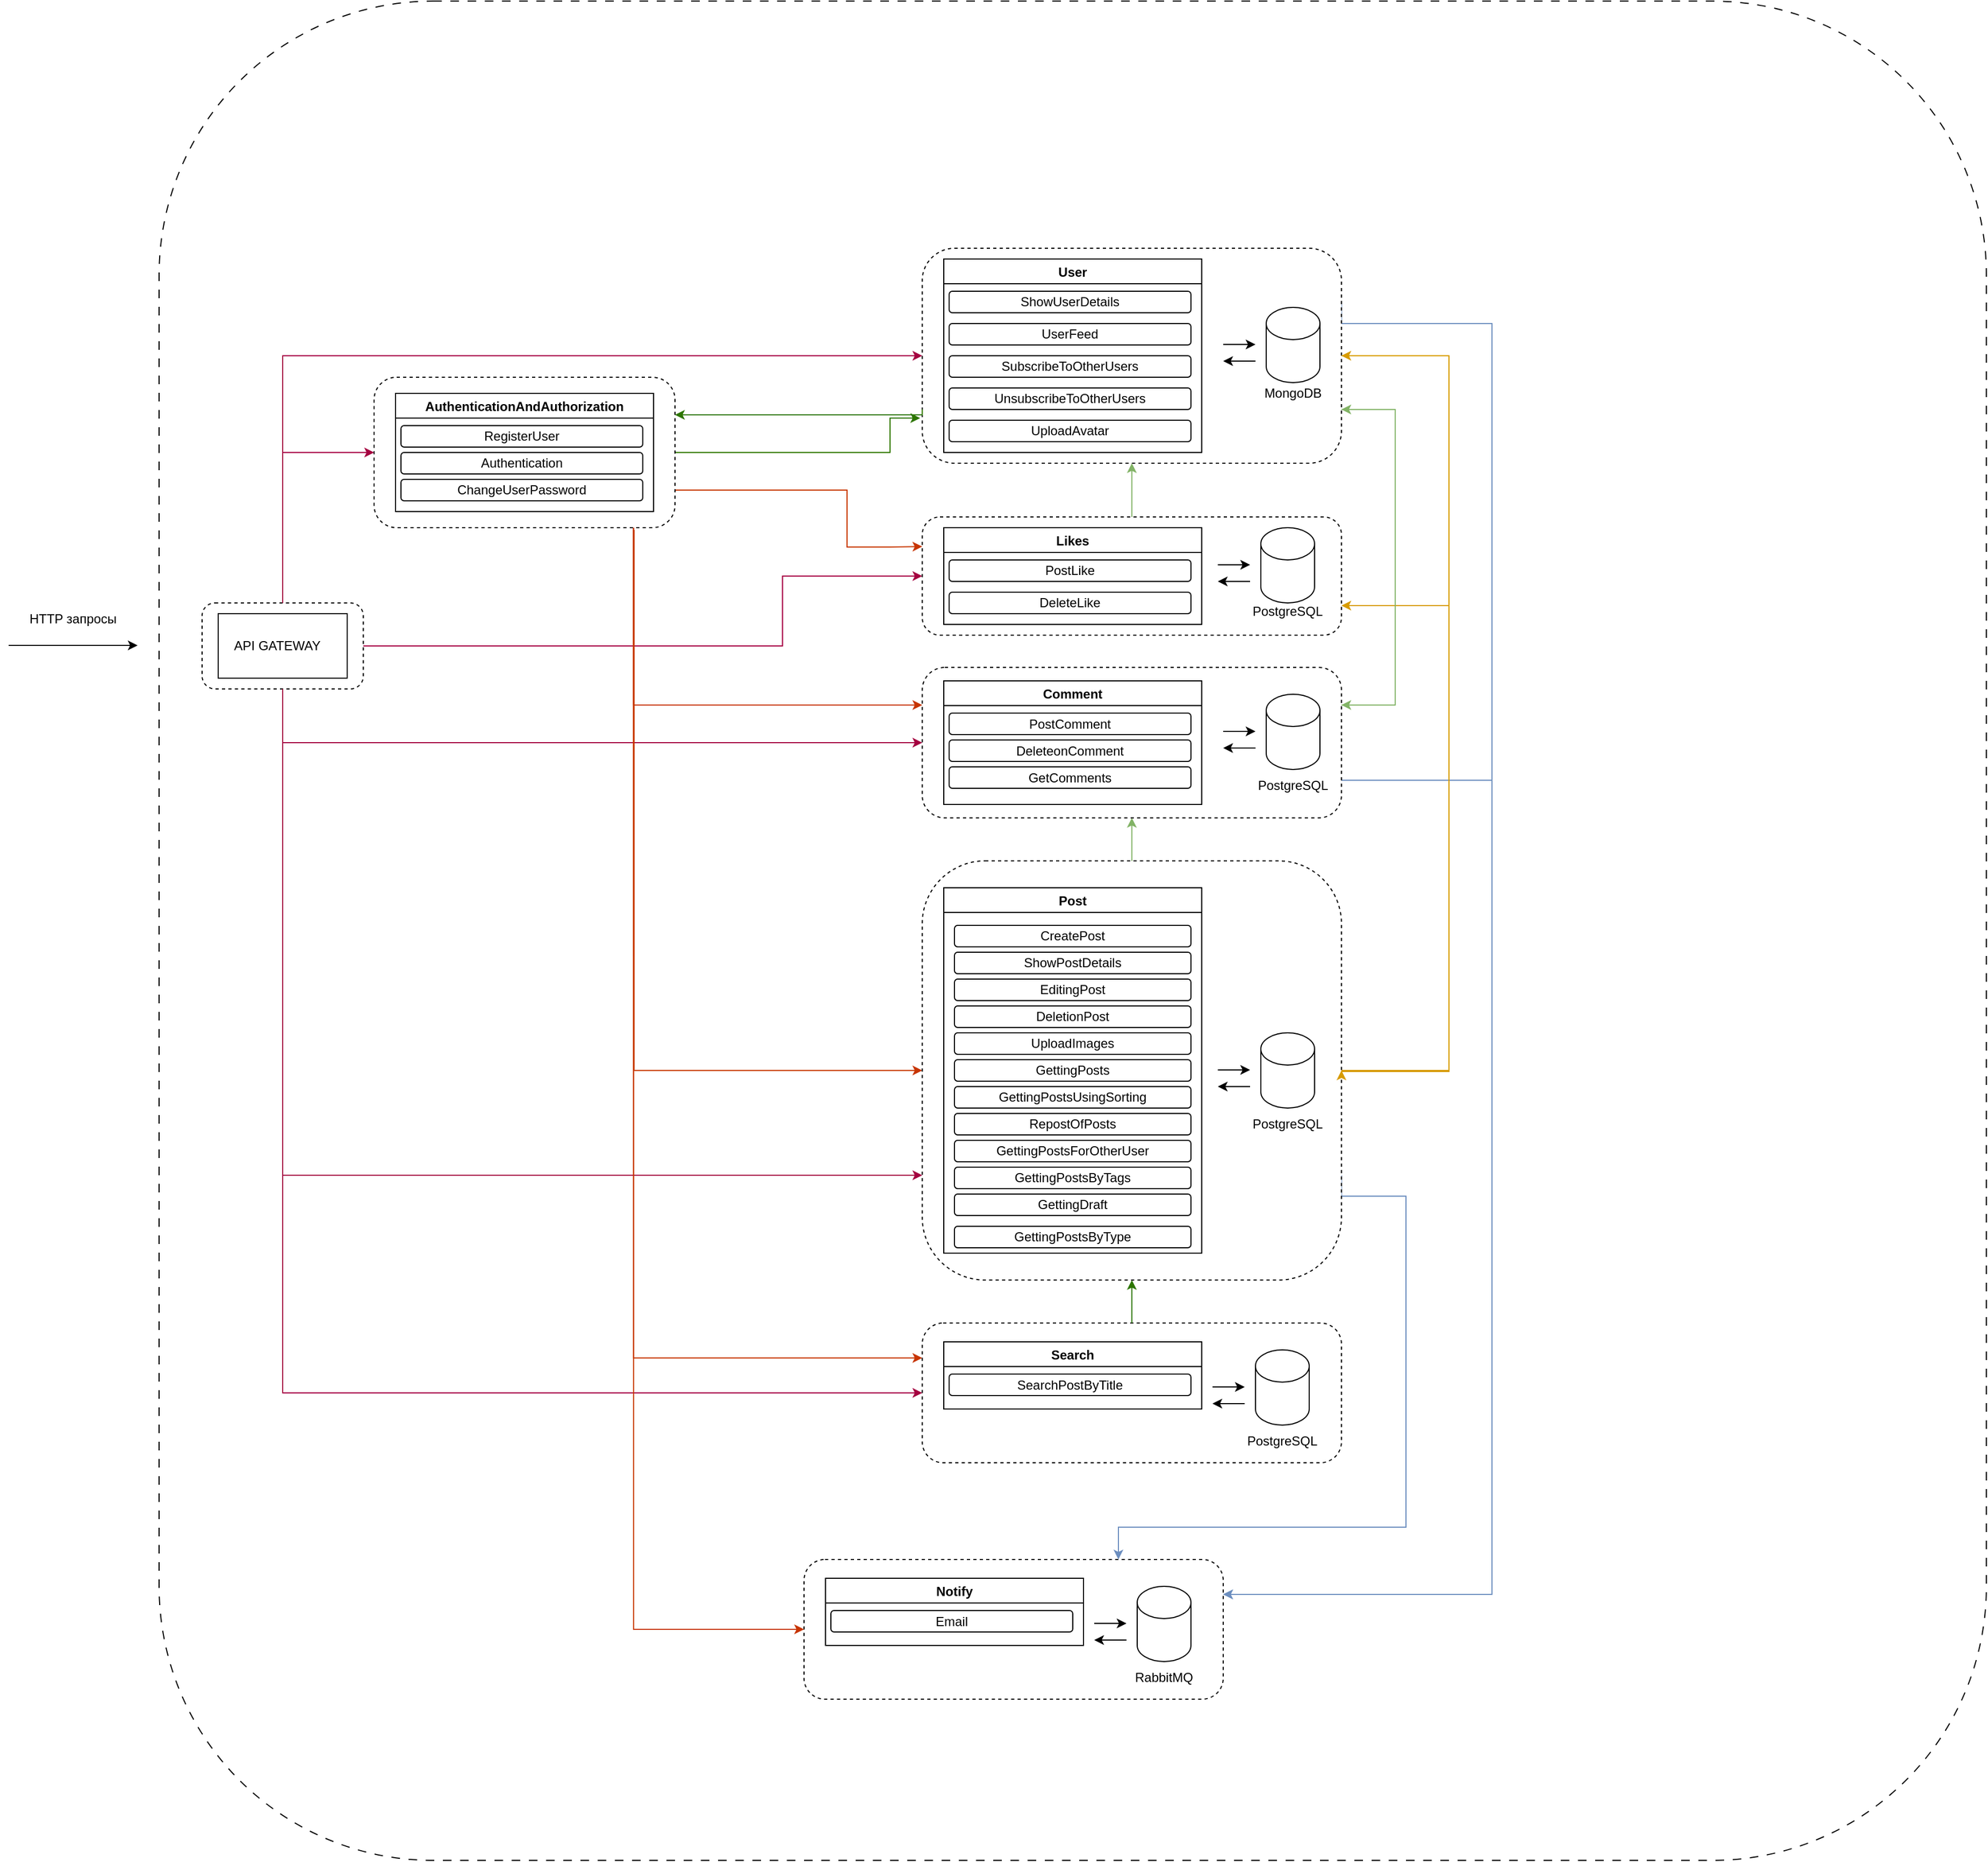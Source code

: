 <mxfile version="21.6.1" type="device">
  <diagram name="Страница 1" id="yI9zd2pT9esUjkgYPhoz">
    <mxGraphModel dx="1272" dy="843" grid="1" gridSize="10" guides="1" tooltips="1" connect="1" arrows="1" fold="1" page="1" pageScale="4" pageWidth="827" pageHeight="1169" math="0" shadow="0">
      <root>
        <mxCell id="0" />
        <mxCell id="1" parent="0" />
        <mxCell id="9OwBvTJ7RTWJVoX8R5Mj-106" value="" style="rounded=1;whiteSpace=wrap;html=1;dashed=1;dashPattern=8 8;" parent="1" vertex="1">
          <mxGeometry x="180" y="10" width="1700" height="1730" as="geometry" />
        </mxCell>
        <mxCell id="V9B4uRtNzhAgs2MjrMtX-153" value="" style="group" parent="1" vertex="1" connectable="0">
          <mxGeometry x="40" y="580" width="120" height="30" as="geometry" />
        </mxCell>
        <mxCell id="V9B4uRtNzhAgs2MjrMtX-4" value="" style="endArrow=classic;html=1;rounded=0;" parent="V9B4uRtNzhAgs2MjrMtX-153" edge="1">
          <mxGeometry width="50" height="50" relative="1" as="geometry">
            <mxPoint y="29.5" as="sourcePoint" />
            <mxPoint x="120" y="29.5" as="targetPoint" />
            <Array as="points" />
          </mxGeometry>
        </mxCell>
        <mxCell id="V9B4uRtNzhAgs2MjrMtX-154" style="edgeStyle=orthogonalEdgeStyle;rounded=0;orthogonalLoop=1;jettySize=auto;html=1;exitX=0.5;exitY=1;exitDx=0;exitDy=0;" parent="1" edge="1">
          <mxGeometry relative="1" as="geometry">
            <mxPoint x="625" y="1230" as="sourcePoint" />
            <mxPoint x="625" y="1230" as="targetPoint" />
          </mxGeometry>
        </mxCell>
        <mxCell id="V9B4uRtNzhAgs2MjrMtX-6" value="HTTP запросы" style="text;html=1;strokeColor=none;fillColor=none;align=center;verticalAlign=middle;whiteSpace=wrap;rounded=0;" parent="1" vertex="1">
          <mxGeometry x="50" y="570" width="100" height="30" as="geometry" />
        </mxCell>
        <mxCell id="9OwBvTJ7RTWJVoX8R5Mj-148" style="edgeStyle=orthogonalEdgeStyle;rounded=0;orthogonalLoop=1;jettySize=auto;html=1;exitX=0.5;exitY=0;exitDx=0;exitDy=0;entryX=0.5;entryY=1;entryDx=0;entryDy=0;fillColor=#d5e8d4;strokeColor=#82b366;" parent="1" source="9OwBvTJ7RTWJVoX8R5Mj-32" target="9OwBvTJ7RTWJVoX8R5Mj-17" edge="1">
          <mxGeometry relative="1" as="geometry" />
        </mxCell>
        <mxCell id="9OwBvTJ7RTWJVoX8R5Mj-142" style="edgeStyle=orthogonalEdgeStyle;rounded=0;orthogonalLoop=1;jettySize=auto;html=1;exitX=0.5;exitY=0;exitDx=0;exitDy=0;entryX=0.5;entryY=1;entryDx=0;entryDy=0;fillColor=#d5e8d4;strokeColor=#82b366;" parent="1" source="9OwBvTJ7RTWJVoX8R5Mj-70" target="9OwBvTJ7RTWJVoX8R5Mj-49" edge="1">
          <mxGeometry relative="1" as="geometry" />
        </mxCell>
        <mxCell id="9OwBvTJ7RTWJVoX8R5Mj-145" style="edgeStyle=orthogonalEdgeStyle;rounded=0;orthogonalLoop=1;jettySize=auto;html=1;exitX=1;exitY=0.5;exitDx=0;exitDy=0;entryX=1;entryY=0.75;entryDx=0;entryDy=0;fillColor=#ffe6cc;strokeColor=#d79b00;" parent="1" source="9OwBvTJ7RTWJVoX8R5Mj-70" target="9OwBvTJ7RTWJVoX8R5Mj-32" edge="1">
          <mxGeometry relative="1" as="geometry">
            <Array as="points">
              <mxPoint x="1380" y="1005" />
              <mxPoint x="1380" y="572" />
            </Array>
          </mxGeometry>
        </mxCell>
        <mxCell id="9OwBvTJ7RTWJVoX8R5Mj-105" value="" style="group" parent="1" vertex="1" connectable="0">
          <mxGeometry x="890" y="1240" width="390" height="130" as="geometry" />
        </mxCell>
        <mxCell id="9OwBvTJ7RTWJVoX8R5Mj-60" value="" style="rounded=1;whiteSpace=wrap;html=1;dashed=1;" parent="9OwBvTJ7RTWJVoX8R5Mj-105" vertex="1">
          <mxGeometry width="390" height="130" as="geometry" />
        </mxCell>
        <mxCell id="9OwBvTJ7RTWJVoX8R5Mj-61" value="Search" style="swimlane;" parent="9OwBvTJ7RTWJVoX8R5Mj-105" vertex="1">
          <mxGeometry x="20" y="17.5" width="240" height="62.5" as="geometry" />
        </mxCell>
        <mxCell id="9OwBvTJ7RTWJVoX8R5Mj-62" value="SearchPostByTitle" style="rounded=1;whiteSpace=wrap;html=1;" parent="9OwBvTJ7RTWJVoX8R5Mj-61" vertex="1">
          <mxGeometry x="5" y="30" width="225" height="20" as="geometry" />
        </mxCell>
        <mxCell id="9OwBvTJ7RTWJVoX8R5Mj-65" value="" style="endArrow=classic;html=1;rounded=0;" parent="9OwBvTJ7RTWJVoX8R5Mj-105" edge="1">
          <mxGeometry width="50" height="50" relative="1" as="geometry">
            <mxPoint x="300" y="75" as="sourcePoint" />
            <mxPoint x="270" y="75" as="targetPoint" />
          </mxGeometry>
        </mxCell>
        <mxCell id="9OwBvTJ7RTWJVoX8R5Mj-66" value="" style="shape=cylinder3;whiteSpace=wrap;html=1;boundedLbl=1;backgroundOutline=1;size=15;" parent="9OwBvTJ7RTWJVoX8R5Mj-105" vertex="1">
          <mxGeometry x="310" y="25" width="50" height="70" as="geometry" />
        </mxCell>
        <mxCell id="9OwBvTJ7RTWJVoX8R5Mj-67" value="" style="endArrow=classic;html=1;rounded=0;" parent="9OwBvTJ7RTWJVoX8R5Mj-105" edge="1">
          <mxGeometry width="50" height="50" relative="1" as="geometry">
            <mxPoint x="270" y="59.5" as="sourcePoint" />
            <mxPoint x="300" y="59.5" as="targetPoint" />
            <Array as="points">
              <mxPoint x="280" y="59.5" />
            </Array>
          </mxGeometry>
        </mxCell>
        <mxCell id="9OwBvTJ7RTWJVoX8R5Mj-68" value="PostgreSQL" style="text;html=1;strokeColor=none;fillColor=none;align=center;verticalAlign=middle;whiteSpace=wrap;rounded=0;" parent="9OwBvTJ7RTWJVoX8R5Mj-105" vertex="1">
          <mxGeometry x="305" y="95" width="60" height="30" as="geometry" />
        </mxCell>
        <mxCell id="9OwBvTJ7RTWJVoX8R5Mj-104" style="edgeStyle=orthogonalEdgeStyle;rounded=0;orthogonalLoop=1;jettySize=auto;html=1;exitX=0.5;exitY=1;exitDx=0;exitDy=0;" parent="9OwBvTJ7RTWJVoX8R5Mj-105" source="9OwBvTJ7RTWJVoX8R5Mj-60" target="9OwBvTJ7RTWJVoX8R5Mj-60" edge="1">
          <mxGeometry relative="1" as="geometry" />
        </mxCell>
        <mxCell id="9OwBvTJ7RTWJVoX8R5Mj-107" value="" style="group" parent="1" vertex="1" connectable="0">
          <mxGeometry x="220" y="570" width="150" height="80" as="geometry" />
        </mxCell>
        <mxCell id="V9B4uRtNzhAgs2MjrMtX-8" value="" style="rounded=1;whiteSpace=wrap;html=1;dashed=1;strokeColor=default;" parent="9OwBvTJ7RTWJVoX8R5Mj-107" vertex="1">
          <mxGeometry width="150" height="80" as="geometry" />
        </mxCell>
        <mxCell id="V9B4uRtNzhAgs2MjrMtX-7" value="" style="rounded=0;whiteSpace=wrap;html=1;perimeterSpacing=0;" parent="9OwBvTJ7RTWJVoX8R5Mj-107" vertex="1">
          <mxGeometry x="15" y="10" width="120" height="60" as="geometry" />
        </mxCell>
        <mxCell id="V9B4uRtNzhAgs2MjrMtX-9" value="API GATEWAY" style="text;html=1;strokeColor=none;fillColor=none;align=center;verticalAlign=middle;whiteSpace=wrap;rounded=0;" parent="9OwBvTJ7RTWJVoX8R5Mj-107" vertex="1">
          <mxGeometry x="15" y="25" width="110" height="30" as="geometry" />
        </mxCell>
        <mxCell id="9OwBvTJ7RTWJVoX8R5Mj-108" style="edgeStyle=orthogonalEdgeStyle;rounded=0;orthogonalLoop=1;jettySize=auto;html=1;exitX=0.5;exitY=0;exitDx=0;exitDy=0;entryX=0;entryY=0.5;entryDx=0;entryDy=0;fillColor=#d80073;strokeColor=#A50040;" parent="1" source="V9B4uRtNzhAgs2MjrMtX-8" target="9OwBvTJ7RTWJVoX8R5Mj-2" edge="1">
          <mxGeometry relative="1" as="geometry" />
        </mxCell>
        <mxCell id="9OwBvTJ7RTWJVoX8R5Mj-109" style="edgeStyle=orthogonalEdgeStyle;rounded=0;orthogonalLoop=1;jettySize=auto;html=1;exitX=0.5;exitY=0;exitDx=0;exitDy=0;entryX=0;entryY=0.5;entryDx=0;entryDy=0;fillColor=#d80073;strokeColor=#A50040;" parent="1" source="V9B4uRtNzhAgs2MjrMtX-8" target="9OwBvTJ7RTWJVoX8R5Mj-17" edge="1">
          <mxGeometry relative="1" as="geometry" />
        </mxCell>
        <mxCell id="9OwBvTJ7RTWJVoX8R5Mj-110" style="edgeStyle=orthogonalEdgeStyle;rounded=0;orthogonalLoop=1;jettySize=auto;html=1;exitX=1;exitY=0.5;exitDx=0;exitDy=0;entryX=0;entryY=0.5;entryDx=0;entryDy=0;fillColor=#d80073;strokeColor=#A50040;" parent="1" source="V9B4uRtNzhAgs2MjrMtX-8" target="9OwBvTJ7RTWJVoX8R5Mj-32" edge="1">
          <mxGeometry relative="1" as="geometry">
            <Array as="points">
              <mxPoint x="760" y="610" />
              <mxPoint x="760" y="545" />
            </Array>
          </mxGeometry>
        </mxCell>
        <mxCell id="9OwBvTJ7RTWJVoX8R5Mj-111" style="edgeStyle=orthogonalEdgeStyle;rounded=0;orthogonalLoop=1;jettySize=auto;html=1;exitX=0.5;exitY=1;exitDx=0;exitDy=0;entryX=0;entryY=0.5;entryDx=0;entryDy=0;fillColor=#d80073;strokeColor=#A50040;" parent="1" source="V9B4uRtNzhAgs2MjrMtX-8" target="9OwBvTJ7RTWJVoX8R5Mj-49" edge="1">
          <mxGeometry relative="1" as="geometry" />
        </mxCell>
        <mxCell id="9OwBvTJ7RTWJVoX8R5Mj-112" style="edgeStyle=orthogonalEdgeStyle;rounded=0;orthogonalLoop=1;jettySize=auto;html=1;exitX=0.5;exitY=1;exitDx=0;exitDy=0;entryX=0;entryY=0.75;entryDx=0;entryDy=0;fillColor=#d80073;strokeColor=#A50040;" parent="1" source="V9B4uRtNzhAgs2MjrMtX-8" target="9OwBvTJ7RTWJVoX8R5Mj-70" edge="1">
          <mxGeometry relative="1" as="geometry" />
        </mxCell>
        <mxCell id="9OwBvTJ7RTWJVoX8R5Mj-113" style="edgeStyle=orthogonalEdgeStyle;rounded=0;orthogonalLoop=1;jettySize=auto;html=1;exitX=0.5;exitY=1;exitDx=0;exitDy=0;entryX=0;entryY=0.5;entryDx=0;entryDy=0;fillColor=#d80073;strokeColor=#A50040;" parent="1" source="V9B4uRtNzhAgs2MjrMtX-8" target="9OwBvTJ7RTWJVoX8R5Mj-60" edge="1">
          <mxGeometry relative="1" as="geometry" />
        </mxCell>
        <mxCell id="9OwBvTJ7RTWJVoX8R5Mj-115" value="" style="group" parent="1" vertex="1" connectable="0">
          <mxGeometry x="780" y="1460" width="390" height="130" as="geometry" />
        </mxCell>
        <mxCell id="9OwBvTJ7RTWJVoX8R5Mj-116" value="" style="rounded=1;whiteSpace=wrap;html=1;dashed=1;" parent="9OwBvTJ7RTWJVoX8R5Mj-115" vertex="1">
          <mxGeometry width="390" height="130" as="geometry" />
        </mxCell>
        <mxCell id="9OwBvTJ7RTWJVoX8R5Mj-117" value="Notify" style="swimlane;" parent="9OwBvTJ7RTWJVoX8R5Mj-115" vertex="1">
          <mxGeometry x="20" y="17.5" width="240" height="62.5" as="geometry" />
        </mxCell>
        <mxCell id="9OwBvTJ7RTWJVoX8R5Mj-118" value="Email" style="rounded=1;whiteSpace=wrap;html=1;" parent="9OwBvTJ7RTWJVoX8R5Mj-117" vertex="1">
          <mxGeometry x="5" y="30" width="225" height="20" as="geometry" />
        </mxCell>
        <mxCell id="9OwBvTJ7RTWJVoX8R5Mj-119" value="" style="endArrow=classic;html=1;rounded=0;" parent="9OwBvTJ7RTWJVoX8R5Mj-115" edge="1">
          <mxGeometry width="50" height="50" relative="1" as="geometry">
            <mxPoint x="300" y="75" as="sourcePoint" />
            <mxPoint x="270" y="75" as="targetPoint" />
          </mxGeometry>
        </mxCell>
        <mxCell id="9OwBvTJ7RTWJVoX8R5Mj-120" value="" style="shape=cylinder3;whiteSpace=wrap;html=1;boundedLbl=1;backgroundOutline=1;size=15;" parent="9OwBvTJ7RTWJVoX8R5Mj-115" vertex="1">
          <mxGeometry x="310" y="25" width="50" height="70" as="geometry" />
        </mxCell>
        <mxCell id="9OwBvTJ7RTWJVoX8R5Mj-121" value="" style="endArrow=classic;html=1;rounded=0;" parent="9OwBvTJ7RTWJVoX8R5Mj-115" edge="1">
          <mxGeometry width="50" height="50" relative="1" as="geometry">
            <mxPoint x="270" y="59.5" as="sourcePoint" />
            <mxPoint x="300" y="59.5" as="targetPoint" />
            <Array as="points">
              <mxPoint x="280" y="59.5" />
            </Array>
          </mxGeometry>
        </mxCell>
        <mxCell id="9OwBvTJ7RTWJVoX8R5Mj-122" value="RabbitMQ" style="text;html=1;strokeColor=none;fillColor=none;align=center;verticalAlign=middle;whiteSpace=wrap;rounded=0;" parent="9OwBvTJ7RTWJVoX8R5Mj-115" vertex="1">
          <mxGeometry x="305" y="95" width="60" height="30" as="geometry" />
        </mxCell>
        <mxCell id="9OwBvTJ7RTWJVoX8R5Mj-123" style="edgeStyle=orthogonalEdgeStyle;rounded=0;orthogonalLoop=1;jettySize=auto;html=1;exitX=0.5;exitY=1;exitDx=0;exitDy=0;" parent="9OwBvTJ7RTWJVoX8R5Mj-115" source="9OwBvTJ7RTWJVoX8R5Mj-116" target="9OwBvTJ7RTWJVoX8R5Mj-116" edge="1">
          <mxGeometry relative="1" as="geometry" />
        </mxCell>
        <mxCell id="9OwBvTJ7RTWJVoX8R5Mj-126" style="edgeStyle=orthogonalEdgeStyle;rounded=0;orthogonalLoop=1;jettySize=auto;html=1;exitX=1;exitY=0.75;exitDx=0;exitDy=0;entryX=0;entryY=0.25;entryDx=0;entryDy=0;fillColor=#fa6800;strokeColor=#C73500;" parent="1" source="9OwBvTJ7RTWJVoX8R5Mj-2" target="9OwBvTJ7RTWJVoX8R5Mj-32" edge="1">
          <mxGeometry relative="1" as="geometry">
            <Array as="points">
              <mxPoint x="820" y="465" />
              <mxPoint x="820" y="518" />
              <mxPoint x="860" y="518" />
            </Array>
          </mxGeometry>
        </mxCell>
        <mxCell id="9OwBvTJ7RTWJVoX8R5Mj-127" style="edgeStyle=orthogonalEdgeStyle;rounded=0;orthogonalLoop=1;jettySize=auto;html=1;exitX=0.862;exitY=0.998;exitDx=0;exitDy=0;entryX=0;entryY=0.25;entryDx=0;entryDy=0;exitPerimeter=0;fillColor=#fa6800;strokeColor=#C73500;" parent="1" source="9OwBvTJ7RTWJVoX8R5Mj-2" target="9OwBvTJ7RTWJVoX8R5Mj-49" edge="1">
          <mxGeometry relative="1" as="geometry">
            <Array as="points">
              <mxPoint x="621" y="665" />
            </Array>
          </mxGeometry>
        </mxCell>
        <mxCell id="9OwBvTJ7RTWJVoX8R5Mj-129" style="edgeStyle=orthogonalEdgeStyle;rounded=0;orthogonalLoop=1;jettySize=auto;html=1;exitX=0.864;exitY=1.014;exitDx=0;exitDy=0;entryX=0;entryY=0.5;entryDx=0;entryDy=0;exitPerimeter=0;fillColor=#fa6800;strokeColor=#C73500;" parent="1" source="9OwBvTJ7RTWJVoX8R5Mj-2" target="9OwBvTJ7RTWJVoX8R5Mj-70" edge="1">
          <mxGeometry relative="1" as="geometry">
            <Array as="points">
              <mxPoint x="622" y="1005" />
            </Array>
          </mxGeometry>
        </mxCell>
        <mxCell id="9OwBvTJ7RTWJVoX8R5Mj-131" style="edgeStyle=orthogonalEdgeStyle;rounded=0;orthogonalLoop=1;jettySize=auto;html=1;exitX=0.862;exitY=0.998;exitDx=0;exitDy=0;entryX=0;entryY=0.25;entryDx=0;entryDy=0;fillColor=#fa6800;strokeColor=#C73500;exitPerimeter=0;" parent="1" source="9OwBvTJ7RTWJVoX8R5Mj-2" target="9OwBvTJ7RTWJVoX8R5Mj-60" edge="1">
          <mxGeometry relative="1" as="geometry">
            <Array as="points">
              <mxPoint x="621" y="1272" />
            </Array>
          </mxGeometry>
        </mxCell>
        <mxCell id="9OwBvTJ7RTWJVoX8R5Mj-132" style="edgeStyle=orthogonalEdgeStyle;rounded=0;orthogonalLoop=1;jettySize=auto;html=1;exitX=0.862;exitY=0.998;exitDx=0;exitDy=0;entryX=0;entryY=0.5;entryDx=0;entryDy=0;exitPerimeter=0;fillColor=#fa6800;strokeColor=#C73500;" parent="1" source="9OwBvTJ7RTWJVoX8R5Mj-2" target="9OwBvTJ7RTWJVoX8R5Mj-116" edge="1">
          <mxGeometry relative="1" as="geometry">
            <Array as="points">
              <mxPoint x="621" y="1525" />
            </Array>
          </mxGeometry>
        </mxCell>
        <mxCell id="9OwBvTJ7RTWJVoX8R5Mj-138" style="edgeStyle=orthogonalEdgeStyle;rounded=0;orthogonalLoop=1;jettySize=auto;html=1;exitX=1;exitY=0.25;exitDx=0;exitDy=0;entryX=1;entryY=0.25;entryDx=0;entryDy=0;fillColor=#dae8fc;strokeColor=#6c8ebf;" parent="1" source="9OwBvTJ7RTWJVoX8R5Mj-17" edge="1" target="9OwBvTJ7RTWJVoX8R5Mj-116">
          <mxGeometry relative="1" as="geometry">
            <mxPoint x="920" y="1520" as="targetPoint" />
            <Array as="points">
              <mxPoint x="1280" y="310" />
              <mxPoint x="1420" y="310" />
              <mxPoint x="1420" y="1493" />
            </Array>
          </mxGeometry>
        </mxCell>
        <mxCell id="9OwBvTJ7RTWJVoX8R5Mj-147" style="edgeStyle=orthogonalEdgeStyle;rounded=0;orthogonalLoop=1;jettySize=auto;html=1;exitX=1;exitY=0.75;exitDx=0;exitDy=0;entryX=1;entryY=0.25;entryDx=0;entryDy=0;fillColor=#dae8fc;strokeColor=#6c8ebf;" parent="1" source="9OwBvTJ7RTWJVoX8R5Mj-49" target="9OwBvTJ7RTWJVoX8R5Mj-116" edge="1">
          <mxGeometry relative="1" as="geometry">
            <Array as="points">
              <mxPoint x="1420" y="735" />
              <mxPoint x="1420" y="1493" />
            </Array>
          </mxGeometry>
        </mxCell>
        <mxCell id="9OwBvTJ7RTWJVoX8R5Mj-151" style="edgeStyle=orthogonalEdgeStyle;rounded=0;orthogonalLoop=1;jettySize=auto;html=1;exitX=1;exitY=0.75;exitDx=0;exitDy=0;entryX=0.75;entryY=0;entryDx=0;entryDy=0;fillColor=#dae8fc;strokeColor=#6c8ebf;" parent="1" source="9OwBvTJ7RTWJVoX8R5Mj-70" target="9OwBvTJ7RTWJVoX8R5Mj-116" edge="1">
          <mxGeometry relative="1" as="geometry">
            <mxPoint x="920" y="1460" as="targetPoint" />
            <Array as="points">
              <mxPoint x="1280" y="1122" />
              <mxPoint x="1340" y="1122" />
              <mxPoint x="1340" y="1430" />
              <mxPoint x="1073" y="1430" />
            </Array>
          </mxGeometry>
        </mxCell>
        <mxCell id="9OwBvTJ7RTWJVoX8R5Mj-140" style="edgeStyle=orthogonalEdgeStyle;rounded=0;orthogonalLoop=1;jettySize=auto;html=1;exitX=1;exitY=0.5;exitDx=0;exitDy=0;entryX=-0.005;entryY=0.79;entryDx=0;entryDy=0;entryPerimeter=0;fillColor=#60a917;strokeColor=#2D7600;" parent="1" source="9OwBvTJ7RTWJVoX8R5Mj-2" target="9OwBvTJ7RTWJVoX8R5Mj-17" edge="1">
          <mxGeometry relative="1" as="geometry">
            <Array as="points">
              <mxPoint x="860" y="430" />
              <mxPoint x="860" y="398" />
            </Array>
          </mxGeometry>
        </mxCell>
        <mxCell id="9OwBvTJ7RTWJVoX8R5Mj-94" value="" style="group" parent="1" vertex="1" connectable="0">
          <mxGeometry x="380" y="360" width="390" height="140" as="geometry" />
        </mxCell>
        <mxCell id="9OwBvTJ7RTWJVoX8R5Mj-2" value="" style="rounded=1;whiteSpace=wrap;html=1;dashed=1;" parent="9OwBvTJ7RTWJVoX8R5Mj-94" vertex="1">
          <mxGeometry width="280" height="140" as="geometry" />
        </mxCell>
        <mxCell id="9OwBvTJ7RTWJVoX8R5Mj-3" value="AuthenticationAndAuthorization" style="swimlane;" parent="9OwBvTJ7RTWJVoX8R5Mj-94" vertex="1">
          <mxGeometry x="20" y="15" width="240" height="110" as="geometry" />
        </mxCell>
        <mxCell id="9OwBvTJ7RTWJVoX8R5Mj-4" value="RegisterUser" style="rounded=1;whiteSpace=wrap;html=1;" parent="9OwBvTJ7RTWJVoX8R5Mj-3" vertex="1">
          <mxGeometry x="5" y="30" width="225" height="20" as="geometry" />
        </mxCell>
        <mxCell id="9OwBvTJ7RTWJVoX8R5Mj-5" value="Authentication" style="rounded=1;whiteSpace=wrap;html=1;" parent="9OwBvTJ7RTWJVoX8R5Mj-3" vertex="1">
          <mxGeometry x="5" y="55" width="225" height="20" as="geometry" />
        </mxCell>
        <mxCell id="9OwBvTJ7RTWJVoX8R5Mj-7" value="ChangeUserPassword" style="rounded=1;whiteSpace=wrap;html=1;" parent="9OwBvTJ7RTWJVoX8R5Mj-3" vertex="1">
          <mxGeometry x="5" y="80" width="225" height="20" as="geometry" />
        </mxCell>
        <mxCell id="9OwBvTJ7RTWJVoX8R5Mj-98" value="" style="group" parent="1" vertex="1" connectable="0">
          <mxGeometry x="870" y="240" width="410" height="200" as="geometry" />
        </mxCell>
        <mxCell id="9OwBvTJ7RTWJVoX8R5Mj-17" value="" style="rounded=1;whiteSpace=wrap;html=1;dashed=1;" parent="9OwBvTJ7RTWJVoX8R5Mj-98" vertex="1">
          <mxGeometry x="20" width="390" height="200" as="geometry" />
        </mxCell>
        <mxCell id="9OwBvTJ7RTWJVoX8R5Mj-24" value="UserFeed" style="rounded=1;whiteSpace=wrap;html=1;" parent="9OwBvTJ7RTWJVoX8R5Mj-98" vertex="1">
          <mxGeometry x="45" y="70" width="225" height="20" as="geometry" />
        </mxCell>
        <mxCell id="9OwBvTJ7RTWJVoX8R5Mj-25" value="SubscribeToOtherUsers" style="rounded=1;whiteSpace=wrap;html=1;" parent="9OwBvTJ7RTWJVoX8R5Mj-98" vertex="1">
          <mxGeometry x="45" y="100" width="225" height="20" as="geometry" />
        </mxCell>
        <mxCell id="9OwBvTJ7RTWJVoX8R5Mj-27" value="" style="endArrow=classic;html=1;rounded=0;" parent="9OwBvTJ7RTWJVoX8R5Mj-98" edge="1">
          <mxGeometry width="50" height="50" relative="1" as="geometry">
            <mxPoint x="330" y="105" as="sourcePoint" />
            <mxPoint x="300" y="105" as="targetPoint" />
          </mxGeometry>
        </mxCell>
        <mxCell id="9OwBvTJ7RTWJVoX8R5Mj-28" value="" style="shape=cylinder3;whiteSpace=wrap;html=1;boundedLbl=1;backgroundOutline=1;size=15;" parent="9OwBvTJ7RTWJVoX8R5Mj-98" vertex="1">
          <mxGeometry x="340" y="55" width="50" height="70" as="geometry" />
        </mxCell>
        <mxCell id="9OwBvTJ7RTWJVoX8R5Mj-29" value="MongoDB" style="text;html=1;strokeColor=none;fillColor=none;align=center;verticalAlign=middle;whiteSpace=wrap;rounded=0;" parent="9OwBvTJ7RTWJVoX8R5Mj-98" vertex="1">
          <mxGeometry x="335" y="120" width="60" height="30" as="geometry" />
        </mxCell>
        <mxCell id="9OwBvTJ7RTWJVoX8R5Mj-30" value="" style="endArrow=classic;html=1;rounded=0;" parent="9OwBvTJ7RTWJVoX8R5Mj-98" edge="1">
          <mxGeometry width="50" height="50" relative="1" as="geometry">
            <mxPoint x="300" y="89.5" as="sourcePoint" />
            <mxPoint x="330" y="89.5" as="targetPoint" />
            <Array as="points">
              <mxPoint x="310" y="89.5" />
            </Array>
          </mxGeometry>
        </mxCell>
        <mxCell id="9OwBvTJ7RTWJVoX8R5Mj-18" value="User" style="swimlane;container=0;" parent="9OwBvTJ7RTWJVoX8R5Mj-98" vertex="1">
          <mxGeometry x="40" y="10" width="240" height="180" as="geometry" />
        </mxCell>
        <mxCell id="9OwBvTJ7RTWJVoX8R5Mj-21" value="ShowUserDetails" style="rounded=1;whiteSpace=wrap;html=1;" parent="9OwBvTJ7RTWJVoX8R5Mj-98" vertex="1">
          <mxGeometry x="45" y="40" width="225" height="20" as="geometry" />
        </mxCell>
        <mxCell id="9OwBvTJ7RTWJVoX8R5Mj-23" value="UploadAvatar" style="rounded=1;whiteSpace=wrap;html=1;" parent="9OwBvTJ7RTWJVoX8R5Mj-98" vertex="1">
          <mxGeometry x="45" y="160" width="225" height="20" as="geometry" />
        </mxCell>
        <mxCell id="9OwBvTJ7RTWJVoX8R5Mj-26" value="UnsubscribeToOtherUsers" style="rounded=1;whiteSpace=wrap;html=1;container=0;" parent="9OwBvTJ7RTWJVoX8R5Mj-98" vertex="1">
          <mxGeometry x="45" y="130" width="225" height="20" as="geometry" />
        </mxCell>
        <mxCell id="9OwBvTJ7RTWJVoX8R5Mj-153" value="" style="group" parent="1" vertex="1" connectable="0">
          <mxGeometry x="890" y="490" width="390" height="110" as="geometry" />
        </mxCell>
        <mxCell id="9OwBvTJ7RTWJVoX8R5Mj-32" value="" style="rounded=1;whiteSpace=wrap;html=1;dashed=1;" parent="9OwBvTJ7RTWJVoX8R5Mj-153" vertex="1">
          <mxGeometry width="390" height="110" as="geometry" />
        </mxCell>
        <mxCell id="9OwBvTJ7RTWJVoX8R5Mj-33" value="Likes" style="swimlane;" parent="9OwBvTJ7RTWJVoX8R5Mj-153" vertex="1">
          <mxGeometry x="20" y="10" width="240" height="90" as="geometry" />
        </mxCell>
        <mxCell id="9OwBvTJ7RTWJVoX8R5Mj-46" value="PostLike" style="rounded=1;whiteSpace=wrap;html=1;" parent="9OwBvTJ7RTWJVoX8R5Mj-33" vertex="1">
          <mxGeometry x="5" y="30" width="225" height="20" as="geometry" />
        </mxCell>
        <mxCell id="9OwBvTJ7RTWJVoX8R5Mj-47" value="DeleteLike" style="rounded=1;whiteSpace=wrap;html=1;" parent="9OwBvTJ7RTWJVoX8R5Mj-33" vertex="1">
          <mxGeometry x="5" y="60" width="225" height="20" as="geometry" />
        </mxCell>
        <mxCell id="9OwBvTJ7RTWJVoX8R5Mj-42" value="" style="endArrow=classic;html=1;rounded=0;" parent="9OwBvTJ7RTWJVoX8R5Mj-153" edge="1">
          <mxGeometry width="50" height="50" relative="1" as="geometry">
            <mxPoint x="305" y="60" as="sourcePoint" />
            <mxPoint x="275" y="60" as="targetPoint" />
          </mxGeometry>
        </mxCell>
        <mxCell id="9OwBvTJ7RTWJVoX8R5Mj-43" value="" style="shape=cylinder3;whiteSpace=wrap;html=1;boundedLbl=1;backgroundOutline=1;size=15;" parent="9OwBvTJ7RTWJVoX8R5Mj-153" vertex="1">
          <mxGeometry x="315" y="10" width="50" height="70" as="geometry" />
        </mxCell>
        <mxCell id="9OwBvTJ7RTWJVoX8R5Mj-44" value="PostgreSQL" style="text;html=1;strokeColor=none;fillColor=none;align=center;verticalAlign=middle;whiteSpace=wrap;rounded=0;" parent="9OwBvTJ7RTWJVoX8R5Mj-153" vertex="1">
          <mxGeometry x="310" y="70" width="60" height="35" as="geometry" />
        </mxCell>
        <mxCell id="9OwBvTJ7RTWJVoX8R5Mj-45" value="" style="endArrow=classic;html=1;rounded=0;" parent="9OwBvTJ7RTWJVoX8R5Mj-153" edge="1">
          <mxGeometry width="50" height="50" relative="1" as="geometry">
            <mxPoint x="275" y="44.5" as="sourcePoint" />
            <mxPoint x="305" y="44.5" as="targetPoint" />
            <Array as="points">
              <mxPoint x="285" y="44.5" />
            </Array>
          </mxGeometry>
        </mxCell>
        <mxCell id="9OwBvTJ7RTWJVoX8R5Mj-154" value="" style="group" parent="1" vertex="1" connectable="0">
          <mxGeometry x="890" y="630" width="390" height="140" as="geometry" />
        </mxCell>
        <mxCell id="9OwBvTJ7RTWJVoX8R5Mj-49" value="" style="rounded=1;whiteSpace=wrap;html=1;dashed=1;" parent="9OwBvTJ7RTWJVoX8R5Mj-154" vertex="1">
          <mxGeometry width="390" height="140" as="geometry" />
        </mxCell>
        <mxCell id="9OwBvTJ7RTWJVoX8R5Mj-50" value="Comment" style="swimlane;" parent="9OwBvTJ7RTWJVoX8R5Mj-154" vertex="1">
          <mxGeometry x="20" y="12.5" width="240" height="115" as="geometry" />
        </mxCell>
        <mxCell id="9OwBvTJ7RTWJVoX8R5Mj-51" value="PostComment" style="rounded=1;whiteSpace=wrap;html=1;" parent="9OwBvTJ7RTWJVoX8R5Mj-50" vertex="1">
          <mxGeometry x="5" y="30" width="225" height="20" as="geometry" />
        </mxCell>
        <mxCell id="9OwBvTJ7RTWJVoX8R5Mj-52" value="DeleteonComment" style="rounded=1;whiteSpace=wrap;html=1;" parent="9OwBvTJ7RTWJVoX8R5Mj-50" vertex="1">
          <mxGeometry x="5" y="55" width="225" height="20" as="geometry" />
        </mxCell>
        <mxCell id="9OwBvTJ7RTWJVoX8R5Mj-53" value="GetComments" style="rounded=1;whiteSpace=wrap;html=1;" parent="9OwBvTJ7RTWJVoX8R5Mj-50" vertex="1">
          <mxGeometry x="5" y="80" width="225" height="20" as="geometry" />
        </mxCell>
        <mxCell id="9OwBvTJ7RTWJVoX8R5Mj-54" value="" style="endArrow=classic;html=1;rounded=0;" parent="9OwBvTJ7RTWJVoX8R5Mj-154" edge="1">
          <mxGeometry width="50" height="50" relative="1" as="geometry">
            <mxPoint x="310" y="75" as="sourcePoint" />
            <mxPoint x="280" y="75" as="targetPoint" />
          </mxGeometry>
        </mxCell>
        <mxCell id="9OwBvTJ7RTWJVoX8R5Mj-55" value="" style="shape=cylinder3;whiteSpace=wrap;html=1;boundedLbl=1;backgroundOutline=1;size=15;" parent="9OwBvTJ7RTWJVoX8R5Mj-154" vertex="1">
          <mxGeometry x="320" y="25" width="50" height="70" as="geometry" />
        </mxCell>
        <mxCell id="9OwBvTJ7RTWJVoX8R5Mj-56" value="" style="endArrow=classic;html=1;rounded=0;" parent="9OwBvTJ7RTWJVoX8R5Mj-154" edge="1">
          <mxGeometry width="50" height="50" relative="1" as="geometry">
            <mxPoint x="280" y="59.5" as="sourcePoint" />
            <mxPoint x="310" y="59.5" as="targetPoint" />
            <Array as="points">
              <mxPoint x="290" y="59.5" />
            </Array>
          </mxGeometry>
        </mxCell>
        <mxCell id="9OwBvTJ7RTWJVoX8R5Mj-57" value="PostgreSQL" style="text;html=1;strokeColor=none;fillColor=none;align=center;verticalAlign=middle;whiteSpace=wrap;rounded=0;" parent="9OwBvTJ7RTWJVoX8R5Mj-154" vertex="1">
          <mxGeometry x="315" y="95" width="60.0" height="30" as="geometry" />
        </mxCell>
        <mxCell id="9OwBvTJ7RTWJVoX8R5Mj-103" style="edgeStyle=orthogonalEdgeStyle;rounded=0;orthogonalLoop=1;jettySize=auto;html=1;exitX=0.5;exitY=1;exitDx=0;exitDy=0;" parent="9OwBvTJ7RTWJVoX8R5Mj-154" source="9OwBvTJ7RTWJVoX8R5Mj-49" target="9OwBvTJ7RTWJVoX8R5Mj-49" edge="1">
          <mxGeometry relative="1" as="geometry" />
        </mxCell>
        <mxCell id="9OwBvTJ7RTWJVoX8R5Mj-156" value="" style="group" parent="1" vertex="1" connectable="0">
          <mxGeometry x="890" y="810" width="390" height="390" as="geometry" />
        </mxCell>
        <mxCell id="9OwBvTJ7RTWJVoX8R5Mj-70" value="" style="rounded=1;whiteSpace=wrap;html=1;dashed=1;" parent="9OwBvTJ7RTWJVoX8R5Mj-156" vertex="1">
          <mxGeometry width="390" height="390" as="geometry" />
        </mxCell>
        <mxCell id="9OwBvTJ7RTWJVoX8R5Mj-71" value="Post" style="swimlane;" parent="9OwBvTJ7RTWJVoX8R5Mj-156" vertex="1">
          <mxGeometry x="20" y="25" width="240" height="340" as="geometry" />
        </mxCell>
        <mxCell id="9OwBvTJ7RTWJVoX8R5Mj-85" value="GettingPostsUsingSorting" style="rounded=1;whiteSpace=wrap;html=1;" parent="9OwBvTJ7RTWJVoX8R5Mj-71" vertex="1">
          <mxGeometry x="10" y="185" width="220" height="20" as="geometry" />
        </mxCell>
        <mxCell id="9OwBvTJ7RTWJVoX8R5Mj-89" value="GettingPostsForOtherUser" style="rounded=1;whiteSpace=wrap;html=1;" parent="9OwBvTJ7RTWJVoX8R5Mj-71" vertex="1">
          <mxGeometry x="10" y="235" width="220" height="20" as="geometry" />
        </mxCell>
        <mxCell id="9OwBvTJ7RTWJVoX8R5Mj-72" value="CreatePost" style="rounded=1;whiteSpace=wrap;html=1;" parent="9OwBvTJ7RTWJVoX8R5Mj-156" vertex="1">
          <mxGeometry x="30" y="60" width="220" height="20" as="geometry" />
        </mxCell>
        <mxCell id="9OwBvTJ7RTWJVoX8R5Mj-73" value="ShowPostDetails" style="rounded=1;whiteSpace=wrap;html=1;" parent="9OwBvTJ7RTWJVoX8R5Mj-156" vertex="1">
          <mxGeometry x="30" y="85" width="220" height="20" as="geometry" />
        </mxCell>
        <mxCell id="9OwBvTJ7RTWJVoX8R5Mj-74" value="" style="endArrow=classic;html=1;rounded=0;" parent="9OwBvTJ7RTWJVoX8R5Mj-156" edge="1">
          <mxGeometry width="50" height="50" relative="1" as="geometry">
            <mxPoint x="305" y="210" as="sourcePoint" />
            <mxPoint x="275" y="210" as="targetPoint" />
          </mxGeometry>
        </mxCell>
        <mxCell id="9OwBvTJ7RTWJVoX8R5Mj-75" value="" style="shape=cylinder3;whiteSpace=wrap;html=1;boundedLbl=1;backgroundOutline=1;size=15;" parent="9OwBvTJ7RTWJVoX8R5Mj-156" vertex="1">
          <mxGeometry x="315" y="160" width="50" height="70" as="geometry" />
        </mxCell>
        <mxCell id="9OwBvTJ7RTWJVoX8R5Mj-76" value="" style="endArrow=classic;html=1;rounded=0;" parent="9OwBvTJ7RTWJVoX8R5Mj-156" edge="1">
          <mxGeometry width="50" height="50" relative="1" as="geometry">
            <mxPoint x="275" y="194.5" as="sourcePoint" />
            <mxPoint x="305" y="194.5" as="targetPoint" />
            <Array as="points">
              <mxPoint x="285" y="194.5" />
            </Array>
          </mxGeometry>
        </mxCell>
        <mxCell id="9OwBvTJ7RTWJVoX8R5Mj-77" value="PostgreSQL" style="text;html=1;strokeColor=none;fillColor=none;align=center;verticalAlign=middle;whiteSpace=wrap;rounded=0;" parent="9OwBvTJ7RTWJVoX8R5Mj-156" vertex="1">
          <mxGeometry x="310" y="230" width="60" height="30" as="geometry" />
        </mxCell>
        <mxCell id="9OwBvTJ7RTWJVoX8R5Mj-78" value="EditingPost" style="rounded=1;whiteSpace=wrap;html=1;" parent="9OwBvTJ7RTWJVoX8R5Mj-156" vertex="1">
          <mxGeometry x="30" y="110" width="220" height="20" as="geometry" />
        </mxCell>
        <mxCell id="9OwBvTJ7RTWJVoX8R5Mj-79" value="DeletionPost" style="rounded=1;whiteSpace=wrap;html=1;" parent="9OwBvTJ7RTWJVoX8R5Mj-156" vertex="1">
          <mxGeometry x="30" y="135" width="220" height="20" as="geometry" />
        </mxCell>
        <mxCell id="9OwBvTJ7RTWJVoX8R5Mj-80" value="UploadImages" style="rounded=1;whiteSpace=wrap;html=1;" parent="9OwBvTJ7RTWJVoX8R5Mj-156" vertex="1">
          <mxGeometry x="30" y="160" width="220" height="20" as="geometry" />
        </mxCell>
        <mxCell id="9OwBvTJ7RTWJVoX8R5Mj-84" value="GettingPosts" style="rounded=1;whiteSpace=wrap;html=1;" parent="9OwBvTJ7RTWJVoX8R5Mj-156" vertex="1">
          <mxGeometry x="30" y="185" width="220" height="20" as="geometry" />
        </mxCell>
        <mxCell id="9OwBvTJ7RTWJVoX8R5Mj-86" value="RepostOfPosts" style="rounded=1;whiteSpace=wrap;html=1;" parent="9OwBvTJ7RTWJVoX8R5Mj-156" vertex="1">
          <mxGeometry x="30" y="235" width="220" height="20" as="geometry" />
        </mxCell>
        <mxCell id="9OwBvTJ7RTWJVoX8R5Mj-87" value="GettingPostsByTags" style="rounded=1;whiteSpace=wrap;html=1;" parent="9OwBvTJ7RTWJVoX8R5Mj-156" vertex="1">
          <mxGeometry x="30" y="285" width="220" height="20" as="geometry" />
        </mxCell>
        <mxCell id="9OwBvTJ7RTWJVoX8R5Mj-90" value="GettingDraft" style="rounded=1;whiteSpace=wrap;html=1;" parent="9OwBvTJ7RTWJVoX8R5Mj-156" vertex="1">
          <mxGeometry x="30" y="310" width="220" height="20" as="geometry" />
        </mxCell>
        <mxCell id="9OwBvTJ7RTWJVoX8R5Mj-91" value="GettingPostsByType" style="rounded=1;whiteSpace=wrap;html=1;" parent="9OwBvTJ7RTWJVoX8R5Mj-156" vertex="1">
          <mxGeometry x="30" y="340" width="220" height="20" as="geometry" />
        </mxCell>
        <mxCell id="9OwBvTJ7RTWJVoX8R5Mj-157" style="edgeStyle=orthogonalEdgeStyle;rounded=0;orthogonalLoop=1;jettySize=auto;html=1;exitX=0;exitY=0.75;exitDx=0;exitDy=0;entryX=1;entryY=0.25;entryDx=0;entryDy=0;fillColor=#60a917;strokeColor=#2D7600;" parent="1" source="9OwBvTJ7RTWJVoX8R5Mj-17" edge="1" target="9OwBvTJ7RTWJVoX8R5Mj-2">
          <mxGeometry relative="1" as="geometry">
            <mxPoint x="770" y="390" as="targetPoint" />
            <Array as="points">
              <mxPoint x="890" y="395" />
            </Array>
          </mxGeometry>
        </mxCell>
        <mxCell id="3Dr8wY84JihMAh3BOTui-1" style="edgeStyle=orthogonalEdgeStyle;rounded=0;orthogonalLoop=1;jettySize=auto;html=1;exitX=1;exitY=0.5;exitDx=0;exitDy=0;entryX=1;entryY=0.5;entryDx=0;entryDy=0;fillColor=#ffe6cc;strokeColor=#d79b00;" edge="1" parent="1" source="9OwBvTJ7RTWJVoX8R5Mj-17" target="9OwBvTJ7RTWJVoX8R5Mj-70">
          <mxGeometry relative="1" as="geometry">
            <Array as="points">
              <mxPoint x="1380" y="340" />
              <mxPoint x="1380" y="1006" />
            </Array>
          </mxGeometry>
        </mxCell>
        <mxCell id="3Dr8wY84JihMAh3BOTui-2" style="edgeStyle=orthogonalEdgeStyle;rounded=0;orthogonalLoop=1;jettySize=auto;html=1;exitX=1;exitY=0.75;exitDx=0;exitDy=0;entryX=1;entryY=0.25;entryDx=0;entryDy=0;fillColor=#d5e8d4;strokeColor=#82b366;" edge="1" parent="1" source="9OwBvTJ7RTWJVoX8R5Mj-17" target="9OwBvTJ7RTWJVoX8R5Mj-49">
          <mxGeometry relative="1" as="geometry">
            <Array as="points">
              <mxPoint x="1330" y="390" />
              <mxPoint x="1330" y="665" />
            </Array>
          </mxGeometry>
        </mxCell>
        <mxCell id="3Dr8wY84JihMAh3BOTui-5" style="edgeStyle=orthogonalEdgeStyle;rounded=0;orthogonalLoop=1;jettySize=auto;html=1;exitX=1;exitY=0.5;exitDx=0;exitDy=0;entryX=1;entryY=0.5;entryDx=0;entryDy=0;fillColor=#ffe6cc;strokeColor=#d79b00;" edge="1" parent="1" source="9OwBvTJ7RTWJVoX8R5Mj-70" target="9OwBvTJ7RTWJVoX8R5Mj-17">
          <mxGeometry relative="1" as="geometry">
            <Array as="points">
              <mxPoint x="1380" y="1005" />
              <mxPoint x="1380" y="340" />
            </Array>
          </mxGeometry>
        </mxCell>
        <mxCell id="3Dr8wY84JihMAh3BOTui-6" style="edgeStyle=orthogonalEdgeStyle;rounded=0;orthogonalLoop=1;jettySize=auto;html=1;exitX=1;exitY=0.25;exitDx=0;exitDy=0;entryX=1;entryY=0.75;entryDx=0;entryDy=0;fillColor=#d5e8d4;strokeColor=#82b366;" edge="1" parent="1" source="9OwBvTJ7RTWJVoX8R5Mj-49" target="9OwBvTJ7RTWJVoX8R5Mj-17">
          <mxGeometry relative="1" as="geometry">
            <Array as="points">
              <mxPoint x="1330" y="665" />
              <mxPoint x="1330" y="390" />
            </Array>
          </mxGeometry>
        </mxCell>
        <mxCell id="3Dr8wY84JihMAh3BOTui-10" style="edgeStyle=orthogonalEdgeStyle;rounded=0;orthogonalLoop=1;jettySize=auto;html=1;exitX=0.5;exitY=0;exitDx=0;exitDy=0;entryX=0.5;entryY=1;entryDx=0;entryDy=0;fillColor=#60a917;strokeColor=#2D7600;" edge="1" parent="1" source="9OwBvTJ7RTWJVoX8R5Mj-60" target="9OwBvTJ7RTWJVoX8R5Mj-70">
          <mxGeometry relative="1" as="geometry" />
        </mxCell>
      </root>
    </mxGraphModel>
  </diagram>
</mxfile>
